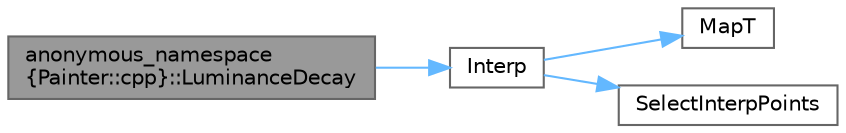 digraph "anonymous_namespace{Painter::cpp}::LuminanceDecay"
{
 // LATEX_PDF_SIZE
  bgcolor="transparent";
  edge [fontname=Helvetica,fontsize=10,labelfontname=Helvetica,labelfontsize=10];
  node [fontname=Helvetica,fontsize=10,shape=box,height=0.2,width=0.4];
  rankdir="LR";
  Node1 [id="Node000001",label="anonymous_namespace\l\{Painter::cpp\}::LuminanceDecay",height=0.2,width=0.4,color="gray40", fillcolor="grey60", style="filled", fontcolor="black",tooltip=" "];
  Node1 -> Node2 [id="edge1_Node000001_Node000002",color="steelblue1",style="solid",tooltip=" "];
  Node2 [id="Node000002",label="Interp",height=0.2,width=0.4,color="grey40", fillcolor="white", style="filled",URL="$d7/dd8/_approximating_function_8h_a5b61be736266623d9b4da9a66be9fa8e.html#a5b61be736266623d9b4da9a66be9fa8e",tooltip=" "];
  Node2 -> Node3 [id="edge2_Node000002_Node000003",color="steelblue1",style="solid",tooltip=" "];
  Node3 [id="Node000003",label="MapT",height=0.2,width=0.4,color="grey40", fillcolor="white", style="filled",URL="$d7/dd8/_approximating_function_8h_adaa033a0d7d5d25b9de906dff963d6d3.html#adaa033a0d7d5d25b9de906dff963d6d3",tooltip=" "];
  Node2 -> Node4 [id="edge3_Node000002_Node000004",color="steelblue1",style="solid",tooltip=" "];
  Node4 [id="Node000004",label="SelectInterpPoints",height=0.2,width=0.4,color="grey40", fillcolor="white", style="filled",URL="$d7/dd8/_approximating_function_8h_ad602af28198426d21f684f254c890fa1.html#ad602af28198426d21f684f254c890fa1",tooltip=" "];
}
